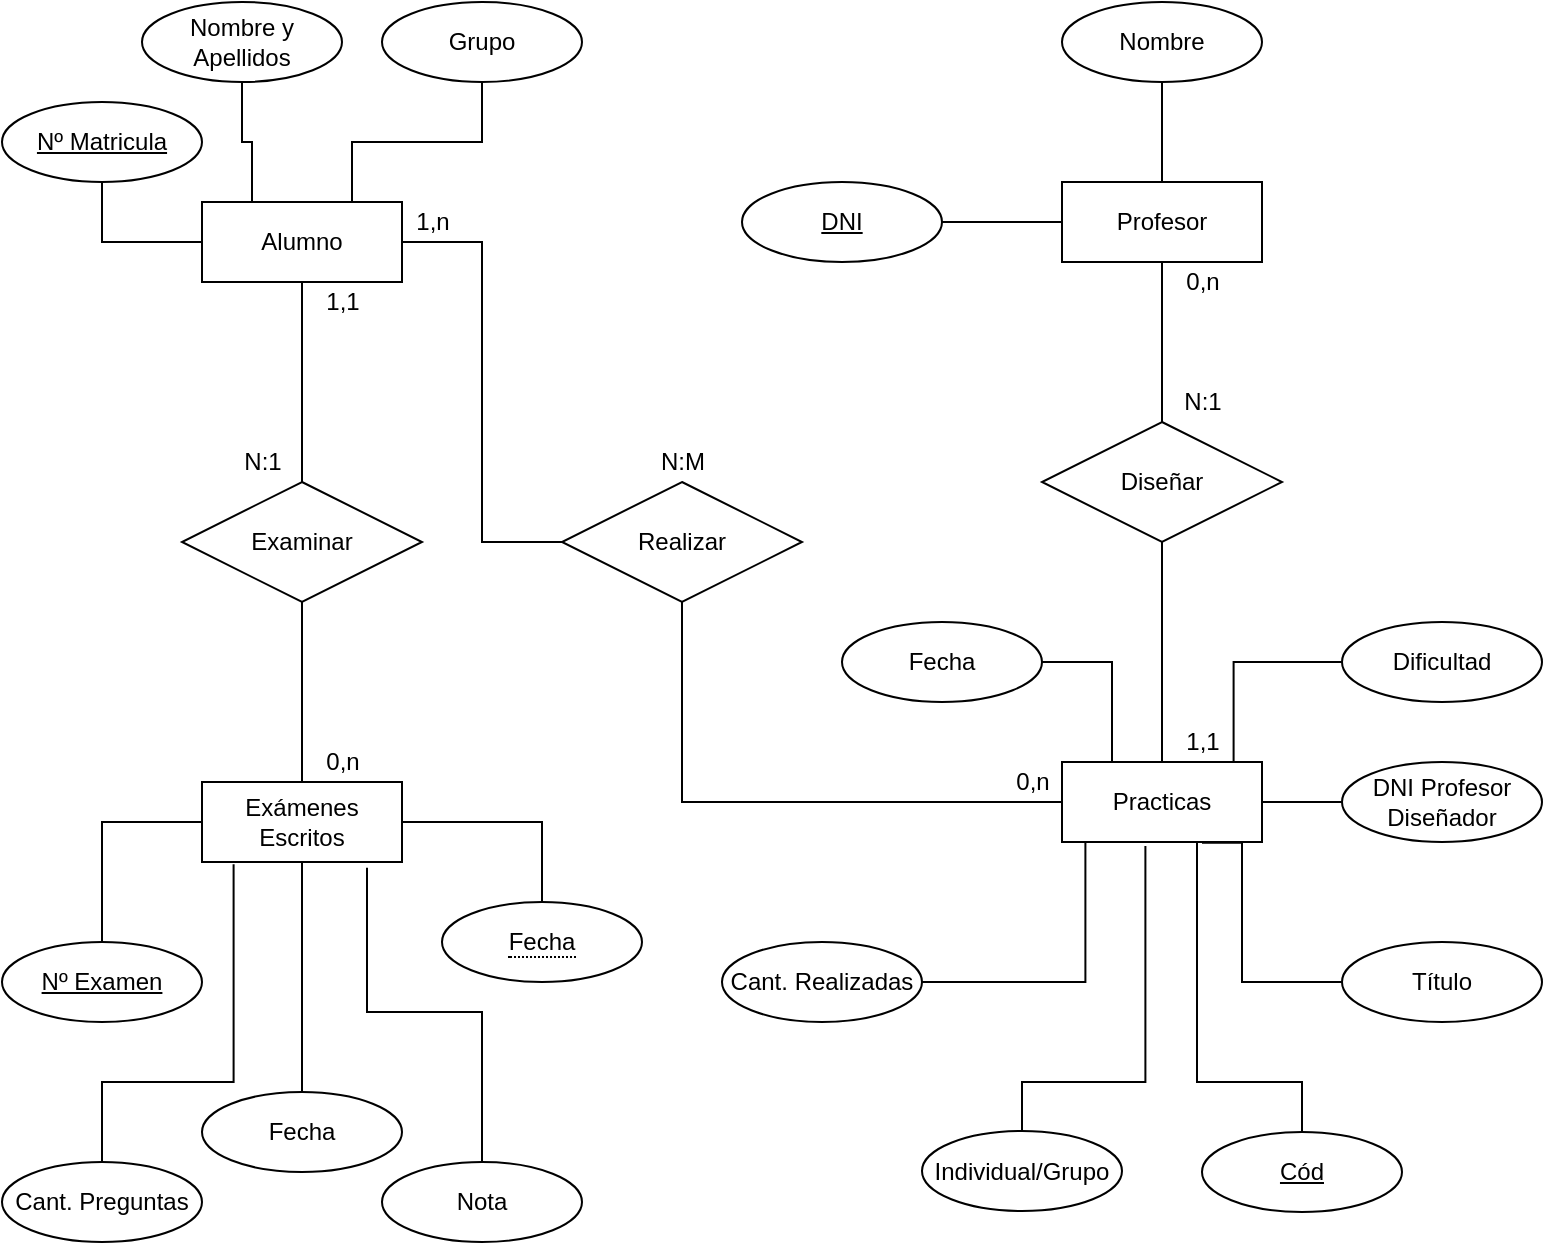 <mxfile version="15.4.0" type="device"><diagram id="vVo1QAeR9UY3cKJ3Acjq" name="Página-1"><mxGraphModel dx="1086" dy="806" grid="1" gridSize="10" guides="1" tooltips="1" connect="1" arrows="1" fold="1" page="1" pageScale="1" pageWidth="827" pageHeight="1169" math="0" shadow="0"><root><mxCell id="0"/><mxCell id="1" parent="0"/><mxCell id="tXOuvzencEmIw2aAy5LH-1" value="Exámenes Escritos" style="whiteSpace=wrap;html=1;align=center;" parent="1" vertex="1"><mxGeometry x="110" y="410" width="100" height="40" as="geometry"/></mxCell><mxCell id="tXOuvzencEmIw2aAy5LH-7" style="edgeStyle=orthogonalEdgeStyle;rounded=0;orthogonalLoop=1;jettySize=auto;html=1;entryX=0.5;entryY=0;entryDx=0;entryDy=0;endArrow=none;endFill=0;" parent="1" source="tXOuvzencEmIw2aAy5LH-2" target="tXOuvzencEmIw2aAy5LH-6" edge="1"><mxGeometry relative="1" as="geometry"/></mxCell><mxCell id="tXOuvzencEmIw2aAy5LH-2" value="Alumno" style="whiteSpace=wrap;html=1;align=center;" parent="1" vertex="1"><mxGeometry x="110" y="120" width="100" height="40" as="geometry"/></mxCell><mxCell id="tXOuvzencEmIw2aAy5LH-4" value="Practicas" style="whiteSpace=wrap;html=1;align=center;" parent="1" vertex="1"><mxGeometry x="540" y="400" width="100" height="40" as="geometry"/></mxCell><mxCell id="tXOuvzencEmIw2aAy5LH-12" value="" style="edgeStyle=orthogonalEdgeStyle;rounded=0;orthogonalLoop=1;jettySize=auto;html=1;endArrow=none;endFill=0;" parent="1" source="tXOuvzencEmIw2aAy5LH-5" target="tXOuvzencEmIw2aAy5LH-11" edge="1"><mxGeometry relative="1" as="geometry"/></mxCell><mxCell id="tXOuvzencEmIw2aAy5LH-5" value="Profesor" style="whiteSpace=wrap;html=1;align=center;" parent="1" vertex="1"><mxGeometry x="540" y="110" width="100" height="40" as="geometry"/></mxCell><mxCell id="tXOuvzencEmIw2aAy5LH-8" style="edgeStyle=orthogonalEdgeStyle;rounded=0;orthogonalLoop=1;jettySize=auto;html=1;entryX=0.5;entryY=0;entryDx=0;entryDy=0;endArrow=none;endFill=0;" parent="1" source="tXOuvzencEmIw2aAy5LH-6" target="tXOuvzencEmIw2aAy5LH-1" edge="1"><mxGeometry relative="1" as="geometry"/></mxCell><mxCell id="tXOuvzencEmIw2aAy5LH-6" value="Examinar" style="shape=rhombus;perimeter=rhombusPerimeter;whiteSpace=wrap;html=1;align=center;" parent="1" vertex="1"><mxGeometry x="100" y="260" width="120" height="60" as="geometry"/></mxCell><mxCell id="tXOuvzencEmIw2aAy5LH-13" style="edgeStyle=orthogonalEdgeStyle;rounded=0;orthogonalLoop=1;jettySize=auto;html=1;entryX=0.5;entryY=0;entryDx=0;entryDy=0;endArrow=none;endFill=0;exitX=0.5;exitY=1;exitDx=0;exitDy=0;" parent="1" source="tXOuvzencEmIw2aAy5LH-11" target="tXOuvzencEmIw2aAy5LH-4" edge="1"><mxGeometry relative="1" as="geometry"/></mxCell><mxCell id="tXOuvzencEmIw2aAy5LH-11" value="Diseñar" style="shape=rhombus;perimeter=rhombusPerimeter;whiteSpace=wrap;html=1;align=center;" parent="1" vertex="1"><mxGeometry x="530" y="230" width="120" height="60" as="geometry"/></mxCell><mxCell id="tXOuvzencEmIw2aAy5LH-19" style="edgeStyle=orthogonalEdgeStyle;rounded=0;orthogonalLoop=1;jettySize=auto;html=1;entryX=0;entryY=0.5;entryDx=0;entryDy=0;endArrow=none;endFill=0;" parent="1" source="tXOuvzencEmIw2aAy5LH-15" target="tXOuvzencEmIw2aAy5LH-2" edge="1"><mxGeometry relative="1" as="geometry"/></mxCell><mxCell id="tXOuvzencEmIw2aAy5LH-15" value="Nº Matricula" style="ellipse;whiteSpace=wrap;html=1;align=center;fontStyle=4;" parent="1" vertex="1"><mxGeometry x="10" y="70" width="100" height="40" as="geometry"/></mxCell><mxCell id="tXOuvzencEmIw2aAy5LH-21" style="edgeStyle=orthogonalEdgeStyle;rounded=0;orthogonalLoop=1;jettySize=auto;html=1;entryX=0.75;entryY=0;entryDx=0;entryDy=0;endArrow=none;endFill=0;exitX=0.5;exitY=1;exitDx=0;exitDy=0;" parent="1" source="tXOuvzencEmIw2aAy5LH-17" target="tXOuvzencEmIw2aAy5LH-2" edge="1"><mxGeometry relative="1" as="geometry"/></mxCell><mxCell id="tXOuvzencEmIw2aAy5LH-17" value="Grupo" style="ellipse;whiteSpace=wrap;html=1;align=center;" parent="1" vertex="1"><mxGeometry x="200" y="20" width="100" height="40" as="geometry"/></mxCell><mxCell id="tXOuvzencEmIw2aAy5LH-20" style="edgeStyle=orthogonalEdgeStyle;rounded=0;orthogonalLoop=1;jettySize=auto;html=1;entryX=0.25;entryY=0;entryDx=0;entryDy=0;endArrow=none;endFill=0;" parent="1" source="tXOuvzencEmIw2aAy5LH-18" target="tXOuvzencEmIw2aAy5LH-2" edge="1"><mxGeometry relative="1" as="geometry"/></mxCell><mxCell id="tXOuvzencEmIw2aAy5LH-18" value="Nombre y Apellidos" style="ellipse;whiteSpace=wrap;html=1;align=center;" parent="1" vertex="1"><mxGeometry x="80" y="20" width="100" height="40" as="geometry"/></mxCell><mxCell id="tXOuvzencEmIw2aAy5LH-24" style="edgeStyle=orthogonalEdgeStyle;rounded=0;orthogonalLoop=1;jettySize=auto;html=1;entryX=0;entryY=0.5;entryDx=0;entryDy=0;endArrow=none;endFill=0;" parent="1" source="tXOuvzencEmIw2aAy5LH-23" target="tXOuvzencEmIw2aAy5LH-1" edge="1"><mxGeometry relative="1" as="geometry"/></mxCell><mxCell id="tXOuvzencEmIw2aAy5LH-23" value="Nº Examen" style="ellipse;whiteSpace=wrap;html=1;align=center;fontStyle=4;" parent="1" vertex="1"><mxGeometry x="10" y="490" width="100" height="40" as="geometry"/></mxCell><mxCell id="tXOuvzencEmIw2aAy5LH-26" style="edgeStyle=orthogonalEdgeStyle;rounded=0;orthogonalLoop=1;jettySize=auto;html=1;entryX=0.158;entryY=1.029;entryDx=0;entryDy=0;endArrow=none;endFill=0;entryPerimeter=0;" parent="1" source="tXOuvzencEmIw2aAy5LH-25" target="tXOuvzencEmIw2aAy5LH-1" edge="1"><mxGeometry relative="1" as="geometry"><Array as="points"><mxPoint x="60" y="560"/><mxPoint x="126" y="560"/></Array></mxGeometry></mxCell><mxCell id="tXOuvzencEmIw2aAy5LH-25" value="Cant. Preguntas" style="ellipse;whiteSpace=wrap;html=1;align=center;" parent="1" vertex="1"><mxGeometry x="10" y="600" width="100" height="40" as="geometry"/></mxCell><mxCell id="tXOuvzencEmIw2aAy5LH-28" style="edgeStyle=orthogonalEdgeStyle;rounded=0;orthogonalLoop=1;jettySize=auto;html=1;entryX=0.5;entryY=1;entryDx=0;entryDy=0;endArrow=none;endFill=0;" parent="1" source="tXOuvzencEmIw2aAy5LH-27" target="tXOuvzencEmIw2aAy5LH-1" edge="1"><mxGeometry relative="1" as="geometry"/></mxCell><mxCell id="tXOuvzencEmIw2aAy5LH-27" value="Fecha" style="ellipse;whiteSpace=wrap;html=1;align=center;" parent="1" vertex="1"><mxGeometry x="110" y="565" width="100" height="40" as="geometry"/></mxCell><mxCell id="tXOuvzencEmIw2aAy5LH-30" value="" style="edgeStyle=orthogonalEdgeStyle;rounded=0;orthogonalLoop=1;jettySize=auto;html=1;endArrow=none;endFill=0;exitX=0.5;exitY=0;exitDx=0;exitDy=0;entryX=1;entryY=0.5;entryDx=0;entryDy=0;" parent="1" source="tXOuvzencEmIw2aAy5LH-29" target="tXOuvzencEmIw2aAy5LH-1" edge="1"><mxGeometry relative="1" as="geometry"/></mxCell><mxCell id="tXOuvzencEmIw2aAy5LH-29" value="&lt;span style=&quot;border-bottom: 1px dotted&quot;&gt;Fecha&lt;/span&gt;" style="ellipse;whiteSpace=wrap;html=1;align=center;" parent="1" vertex="1"><mxGeometry x="230" y="470" width="100" height="40" as="geometry"/></mxCell><mxCell id="tXOuvzencEmIw2aAy5LH-32" style="edgeStyle=orthogonalEdgeStyle;rounded=0;orthogonalLoop=1;jettySize=auto;html=1;entryX=0.825;entryY=1.071;entryDx=0;entryDy=0;entryPerimeter=0;endArrow=none;endFill=0;" parent="1" source="tXOuvzencEmIw2aAy5LH-31" target="tXOuvzencEmIw2aAy5LH-1" edge="1"><mxGeometry relative="1" as="geometry"/></mxCell><mxCell id="tXOuvzencEmIw2aAy5LH-31" value="Nota" style="ellipse;whiteSpace=wrap;html=1;align=center;" parent="1" vertex="1"><mxGeometry x="200" y="600" width="100" height="40" as="geometry"/></mxCell><mxCell id="tXOuvzencEmIw2aAy5LH-34" style="edgeStyle=orthogonalEdgeStyle;rounded=0;orthogonalLoop=1;jettySize=auto;html=1;entryX=0.117;entryY=0.988;entryDx=0;entryDy=0;entryPerimeter=0;endArrow=none;endFill=0;exitX=1;exitY=0.5;exitDx=0;exitDy=0;" parent="1" source="tXOuvzencEmIw2aAy5LH-33" target="tXOuvzencEmIw2aAy5LH-4" edge="1"><mxGeometry relative="1" as="geometry"/></mxCell><mxCell id="tXOuvzencEmIw2aAy5LH-33" value="Cant. Realizadas" style="ellipse;whiteSpace=wrap;html=1;align=center;" parent="1" vertex="1"><mxGeometry x="370" y="490" width="100" height="40" as="geometry"/></mxCell><mxCell id="tXOuvzencEmIw2aAy5LH-58" style="edgeStyle=orthogonalEdgeStyle;rounded=0;orthogonalLoop=1;jettySize=auto;html=1;entryX=0.417;entryY=1.05;entryDx=0;entryDy=0;entryPerimeter=0;endArrow=none;endFill=0;" parent="1" source="tXOuvzencEmIw2aAy5LH-35" target="tXOuvzencEmIw2aAy5LH-4" edge="1"><mxGeometry relative="1" as="geometry"><Array as="points"><mxPoint x="520" y="560"/><mxPoint x="582" y="560"/></Array></mxGeometry></mxCell><mxCell id="tXOuvzencEmIw2aAy5LH-35" value="Individual/Grupo" style="ellipse;whiteSpace=wrap;html=1;align=center;" parent="1" vertex="1"><mxGeometry x="470" y="584.5" width="100" height="40" as="geometry"/></mxCell><mxCell id="tXOuvzencEmIw2aAy5LH-40" style="edgeStyle=orthogonalEdgeStyle;rounded=0;orthogonalLoop=1;jettySize=auto;html=1;entryX=0.7;entryY=1.008;entryDx=0;entryDy=0;endArrow=none;endFill=0;entryPerimeter=0;exitX=0;exitY=0.5;exitDx=0;exitDy=0;" parent="1" source="tXOuvzencEmIw2aAy5LH-39" target="tXOuvzencEmIw2aAy5LH-4" edge="1"><mxGeometry relative="1" as="geometry"><Array as="points"><mxPoint x="630" y="510"/><mxPoint x="630" y="440"/></Array></mxGeometry></mxCell><mxCell id="tXOuvzencEmIw2aAy5LH-39" value="Título" style="ellipse;whiteSpace=wrap;html=1;align=center;" parent="1" vertex="1"><mxGeometry x="680" y="490" width="100" height="40" as="geometry"/></mxCell><mxCell id="tXOuvzencEmIw2aAy5LH-42" value="" style="edgeStyle=orthogonalEdgeStyle;rounded=0;orthogonalLoop=1;jettySize=auto;html=1;endArrow=none;endFill=0;entryX=0.858;entryY=-0.012;entryDx=0;entryDy=0;entryPerimeter=0;" parent="1" source="tXOuvzencEmIw2aAy5LH-41" target="tXOuvzencEmIw2aAy5LH-4" edge="1"><mxGeometry relative="1" as="geometry"/></mxCell><mxCell id="tXOuvzencEmIw2aAy5LH-41" value="Dificultad" style="ellipse;whiteSpace=wrap;html=1;align=center;" parent="1" vertex="1"><mxGeometry x="680" y="330" width="100" height="40" as="geometry"/></mxCell><mxCell id="tXOuvzencEmIw2aAy5LH-46" value="" style="edgeStyle=orthogonalEdgeStyle;rounded=0;orthogonalLoop=1;jettySize=auto;html=1;endArrow=none;endFill=0;" parent="1" source="tXOuvzencEmIw2aAy5LH-45" target="tXOuvzencEmIw2aAy5LH-5" edge="1"><mxGeometry relative="1" as="geometry"/></mxCell><mxCell id="tXOuvzencEmIw2aAy5LH-45" value="DNI" style="ellipse;whiteSpace=wrap;html=1;align=center;fontStyle=4;" parent="1" vertex="1"><mxGeometry x="380" y="110" width="100" height="40" as="geometry"/></mxCell><mxCell id="tXOuvzencEmIw2aAy5LH-57" value="" style="edgeStyle=orthogonalEdgeStyle;rounded=0;orthogonalLoop=1;jettySize=auto;html=1;endArrow=none;endFill=0;" parent="1" source="tXOuvzencEmIw2aAy5LH-48" target="tXOuvzencEmIw2aAy5LH-4" edge="1"><mxGeometry relative="1" as="geometry"/></mxCell><mxCell id="tXOuvzencEmIw2aAy5LH-48" value="DNI Profesor Diseñador" style="ellipse;whiteSpace=wrap;html=1;align=center;" parent="1" vertex="1"><mxGeometry x="680" y="400" width="100" height="40" as="geometry"/></mxCell><mxCell id="tXOuvzencEmIw2aAy5LH-52" value="" style="edgeStyle=orthogonalEdgeStyle;rounded=0;orthogonalLoop=1;jettySize=auto;html=1;endArrow=none;endFill=0;entryX=0.675;entryY=1.008;entryDx=0;entryDy=0;entryPerimeter=0;exitX=0.5;exitY=0;exitDx=0;exitDy=0;" parent="1" source="tXOuvzencEmIw2aAy5LH-50" target="tXOuvzencEmIw2aAy5LH-4" edge="1"><mxGeometry relative="1" as="geometry"><Array as="points"><mxPoint x="660" y="560"/><mxPoint x="608" y="560"/></Array></mxGeometry></mxCell><mxCell id="tXOuvzencEmIw2aAy5LH-50" value="Cód" style="ellipse;whiteSpace=wrap;html=1;align=center;fontStyle=4;" parent="1" vertex="1"><mxGeometry x="610" y="585" width="100" height="40" as="geometry"/></mxCell><mxCell id="tXOuvzencEmIw2aAy5LH-54" value="" style="edgeStyle=orthogonalEdgeStyle;rounded=0;orthogonalLoop=1;jettySize=auto;html=1;endArrow=none;endFill=0;" parent="1" source="tXOuvzencEmIw2aAy5LH-53" target="tXOuvzencEmIw2aAy5LH-5" edge="1"><mxGeometry relative="1" as="geometry"/></mxCell><mxCell id="tXOuvzencEmIw2aAy5LH-53" value="Nombre" style="ellipse;whiteSpace=wrap;html=1;align=center;" parent="1" vertex="1"><mxGeometry x="540" y="20" width="100" height="40" as="geometry"/></mxCell><mxCell id="tXOuvzencEmIw2aAy5LH-56" style="edgeStyle=orthogonalEdgeStyle;rounded=0;orthogonalLoop=1;jettySize=auto;html=1;entryX=0.25;entryY=0;entryDx=0;entryDy=0;endArrow=none;endFill=0;" parent="1" source="tXOuvzencEmIw2aAy5LH-55" target="tXOuvzencEmIw2aAy5LH-4" edge="1"><mxGeometry relative="1" as="geometry"/></mxCell><mxCell id="tXOuvzencEmIw2aAy5LH-55" value="Fecha" style="ellipse;whiteSpace=wrap;html=1;align=center;" parent="1" vertex="1"><mxGeometry x="430" y="330" width="100" height="40" as="geometry"/></mxCell><mxCell id="tXOuvzencEmIw2aAy5LH-62" style="edgeStyle=orthogonalEdgeStyle;rounded=0;orthogonalLoop=1;jettySize=auto;html=1;entryX=1;entryY=0.5;entryDx=0;entryDy=0;endArrow=none;endFill=0;" parent="1" source="tXOuvzencEmIw2aAy5LH-61" target="tXOuvzencEmIw2aAy5LH-2" edge="1"><mxGeometry relative="1" as="geometry"/></mxCell><mxCell id="tXOuvzencEmIw2aAy5LH-69" style="edgeStyle=orthogonalEdgeStyle;rounded=0;orthogonalLoop=1;jettySize=auto;html=1;entryX=0;entryY=0.5;entryDx=0;entryDy=0;endArrow=none;endFill=0;" parent="1" source="tXOuvzencEmIw2aAy5LH-61" target="tXOuvzencEmIw2aAy5LH-4" edge="1"><mxGeometry relative="1" as="geometry"><Array as="points"><mxPoint x="350" y="420"/></Array></mxGeometry></mxCell><mxCell id="tXOuvzencEmIw2aAy5LH-61" value="Realizar" style="shape=rhombus;perimeter=rhombusPerimeter;whiteSpace=wrap;html=1;align=center;" parent="1" vertex="1"><mxGeometry x="290" y="260" width="120" height="60" as="geometry"/></mxCell><mxCell id="tXOuvzencEmIw2aAy5LH-63" value="1,1" style="text;html=1;align=center;verticalAlign=middle;resizable=0;points=[];autosize=1;strokeColor=none;fillColor=none;" parent="1" vertex="1"><mxGeometry x="165" y="160" width="30" height="20" as="geometry"/></mxCell><mxCell id="tXOuvzencEmIw2aAy5LH-64" value="0,n" style="text;html=1;align=center;verticalAlign=middle;resizable=0;points=[];autosize=1;strokeColor=none;fillColor=none;" parent="1" vertex="1"><mxGeometry x="165" y="390" width="30" height="20" as="geometry"/></mxCell><mxCell id="tXOuvzencEmIw2aAy5LH-66" value="1,n" style="text;html=1;align=center;verticalAlign=middle;resizable=0;points=[];autosize=1;strokeColor=none;fillColor=none;" parent="1" vertex="1"><mxGeometry x="210" y="120" width="30" height="20" as="geometry"/></mxCell><mxCell id="tXOuvzencEmIw2aAy5LH-67" value="0,n" style="text;html=1;align=center;verticalAlign=middle;resizable=0;points=[];autosize=1;strokeColor=none;fillColor=none;" parent="1" vertex="1"><mxGeometry x="510" y="400" width="30" height="20" as="geometry"/></mxCell><mxCell id="tXOuvzencEmIw2aAy5LH-70" value="0,n" style="text;html=1;align=center;verticalAlign=middle;resizable=0;points=[];autosize=1;strokeColor=none;fillColor=none;" parent="1" vertex="1"><mxGeometry x="595" y="150" width="30" height="20" as="geometry"/></mxCell><mxCell id="tXOuvzencEmIw2aAy5LH-71" value="1,1" style="text;html=1;align=center;verticalAlign=middle;resizable=0;points=[];autosize=1;strokeColor=none;fillColor=none;" parent="1" vertex="1"><mxGeometry x="595" y="380" width="30" height="20" as="geometry"/></mxCell><mxCell id="tXOuvzencEmIw2aAy5LH-72" value="N:1" style="text;html=1;align=center;verticalAlign=middle;resizable=0;points=[];autosize=1;strokeColor=none;fillColor=none;" parent="1" vertex="1"><mxGeometry x="125" y="240" width="30" height="20" as="geometry"/></mxCell><mxCell id="tXOuvzencEmIw2aAy5LH-73" value="N:M" style="text;html=1;align=center;verticalAlign=middle;resizable=0;points=[];autosize=1;strokeColor=none;fillColor=none;" parent="1" vertex="1"><mxGeometry x="330" y="240" width="40" height="20" as="geometry"/></mxCell><mxCell id="tXOuvzencEmIw2aAy5LH-74" value="N:1" style="text;html=1;align=center;verticalAlign=middle;resizable=0;points=[];autosize=1;strokeColor=none;fillColor=none;" parent="1" vertex="1"><mxGeometry x="595" y="210" width="30" height="20" as="geometry"/></mxCell></root></mxGraphModel></diagram></mxfile>